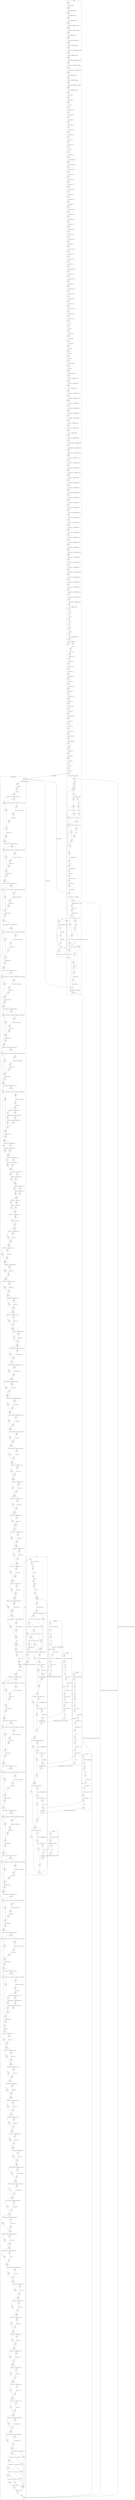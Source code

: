 digraph CFA {
552 [shape="circle" label="N552\n200"]
680 [shape="circle" label="N680\n199"]
681 [shape="circle" label="N681\n198"]
682 [shape="circle" label="N682\n197"]
683 [shape="circle" label="N683\n196"]
684 [shape="circle" label="N684\n195"]
685 [shape="circle" label="N685\n194"]
686 [shape="circle" label="N686\n193"]
687 [shape="circle" label="N687\n192"]
688 [shape="circle" label="N688\n191"]
689 [shape="circle" label="N689\n190"]
690 [shape="circle" label="N690\n189"]
691 [shape="circle" label="N691\n188"]
692 [shape="circle" label="N692\n187"]
693 [shape="circle" label="N693\n186"]
694 [shape="circle" label="N694\n185"]
695 [shape="circle" label="N695\n184"]
696 [shape="circle" label="N696\n183"]
697 [shape="circle" label="N697\n182"]
698 [shape="circle" label="N698\n181"]
699 [shape="circle" label="N699\n180"]
700 [shape="circle" label="N700\n179"]
701 [shape="circle" label="N701\n178"]
702 [shape="circle" label="N702\n177"]
703 [shape="circle" label="N703\n176"]
704 [shape="circle" label="N704\n175"]
705 [shape="circle" label="N705\n174"]
706 [shape="circle" label="N706\n173"]
707 [shape="circle" label="N707\n172"]
708 [shape="circle" label="N708\n171"]
709 [shape="circle" label="N709\n170"]
710 [shape="circle" label="N710\n169"]
711 [shape="circle" label="N711\n168"]
712 [shape="circle" label="N712\n167"]
713 [shape="circle" label="N713\n166"]
714 [shape="circle" label="N714\n165"]
715 [shape="circle" label="N715\n164"]
716 [shape="circle" label="N716\n163"]
717 [shape="circle" label="N717\n162"]
718 [shape="circle" label="N718\n161"]
719 [shape="circle" label="N719\n160"]
720 [shape="circle" label="N720\n159"]
721 [shape="circle" label="N721\n158"]
722 [shape="circle" label="N722\n157"]
723 [shape="circle" label="N723\n156"]
724 [shape="circle" label="N724\n155"]
725 [shape="circle" label="N725\n154"]
726 [shape="circle" label="N726\n153"]
727 [shape="circle" label="N727\n152"]
728 [shape="circle" label="N728\n151"]
729 [shape="circle" label="N729\n150"]
730 [shape="circle" label="N730\n149"]
731 [shape="circle" label="N731\n148"]
732 [shape="circle" label="N732\n147"]
733 [shape="circle" label="N733\n146"]
734 [shape="circle" label="N734\n145"]
735 [shape="circle" label="N735\n144"]
736 [shape="circle" label="N736\n143"]
737 [shape="circle" label="N737\n142"]
738 [shape="circle" label="N738\n141"]
739 [shape="circle" label="N739\n140"]
740 [shape="circle" label="N740\n139"]
741 [shape="circle" label="N741\n138"]
742 [shape="circle" label="N742\n137"]
743 [shape="circle" label="N743\n136"]
744 [shape="circle" label="N744\n135"]
745 [shape="circle" label="N745\n134"]
746 [shape="circle" label="N746\n133"]
747 [shape="circle" label="N747\n132"]
748 [shape="circle" label="N748\n131"]
749 [shape="circle" label="N749\n130"]
750 [shape="circle" label="N750\n129"]
751 [shape="circle" label="N751\n128"]
752 [shape="circle" label="N752\n127"]
753 [shape="circle" label="N753\n126"]
553 [shape="circle" label="N553\n125"]
554 [shape="circle" label="N554\n124"]
555 [shape="circle" label="N555\n123"]
556 [shape="circle" label="N556\n122"]
557 [shape="circle" label="N557\n121"]
558 [shape="circle" label="N558\n120"]
559 [shape="circle" label="N559\n119"]
560 [shape="circle" label="N560\n118"]
561 [shape="circle" label="N561\n117"]
562 [shape="circle" label="N562\n116"]
563 [shape="circle" label="N563\n115"]
564 [shape="circle" label="N564\n114"]
565 [shape="circle" label="N565\n113"]
566 [shape="circle" label="N566\n112"]
567 [shape="circle" label="N567\n111"]
568 [shape="circle" label="N568\n110"]
569 [shape="circle" label="N569\n109"]
570 [shape="circle" label="N570\n108"]
571 [shape="circle" label="N571\n107"]
572 [shape="circle" label="N572\n106"]
573 [shape="circle" label="N573\n105"]
574 [shape="circle" label="N574\n104"]
575 [shape="circle" label="N575\n103"]
576 [shape="circle" label="N576\n102"]
577 [shape="circle" label="N577\n101"]
578 [shape="circle" label="N578\n100"]
579 [shape="circle" label="N579\n99"]
580 [shape="circle" label="N580\n98"]
581 [shape="circle" label="N581\n97"]
582 [shape="circle" label="N582\n96"]
583 [shape="circle" label="N583\n95"]
584 [shape="circle" label="N584\n94"]
585 [shape="circle" label="N585\n93"]
586 [shape="circle" label="N586\n92"]
587 [shape="circle" label="N587\n91"]
588 [shape="circle" label="N588\n90"]
589 [shape="circle" label="N589\n89"]
590 [shape="circle" label="N590\n88"]
591 [shape="circle" label="N591\n87"]
592 [shape="circle" label="N592\n86"]
593 [shape="circle" label="N593\n85"]
594 [shape="circle" label="N594\n84"]
595 [shape="circle" label="N595\n83"]
596 [shape="circle" label="N596\n82"]
597 [shape="circle" label="N597\n81"]
598 [shape="circle" label="N598\n80"]
599 [shape="circle" label="N599\n79"]
600 [shape="circle" label="N600\n78"]
601 [shape="circle" label="N601\n77"]
602 [shape="circle" label="N602\n76"]
603 [shape="circle" label="N603\n75"]
604 [shape="circle" label="N604\n74"]
605 [shape="circle" label="N605\n73"]
606 [shape="diamond" label="N606\n72"]
754 [shape="circle" label="N754\n0"]
607 [shape="circle" label="N607\n71"]
608 [shape="circle" label="N608\n70"]
609 [shape="circle" label="N609\n69"]
610 [shape="circle" label="N610\n68"]
611 [shape="circle" label="N611\n67"]
612 [shape="circle" label="N612\n66"]
613 [shape="circle" label="N613\n65"]
614 [shape="circle" label="N614\n64"]
615 [shape="circle" label="N615\n63"]
616 [shape="circle" label="N616\n62"]
617 [shape="circle" label="N617\n61"]
618 [shape="circle" label="N618\n60"]
619 [shape="circle" label="N619\n59"]
620 [shape="circle" label="N620\n58"]
621 [shape="circle" label="N621\n57"]
622 [shape="circle" label="N622\n56"]
623 [shape="circle" label="N623\n55"]
624 [shape="circle" label="N624\n54"]
625 [shape="circle" label="N625\n53"]
626 [shape="circle" label="N626\n52"]
627 [shape="circle" label="N627\n51"]
628 [shape="circle" label="N628\n50"]
629 [shape="circle" label="N629\n49"]
630 [shape="circle" label="N630\n48"]
631 [shape="circle" label="N631\n47"]
632 [shape="circle" label="N632\n46"]
633 [shape="circle" label="N633\n45"]
137 [shape="circle" label="N137\n407"]
138 [shape="circle" label="N138\n406"]
139 [shape="circle" label="N139\n405"]
140 [shape="diamond" label="N140\n404"]
143 [shape="circle" label="N143\n403"]
141 [shape="diamond" label="N141\n395"]
152 [shape="circle" label="N152\n394"]
150 [shape="diamond" label="N150\n386"]
161 [shape="circle" label="N161\n385"]
159 [shape="diamond" label="N159\n377"]
170 [shape="circle" label="N170\n376"]
168 [shape="diamond" label="N168\n368"]
179 [shape="circle" label="N179\n367"]
177 [shape="diamond" label="N177\n359"]
188 [shape="circle" label="N188\n358"]
186 [shape="diamond" label="N186\n350"]
197 [shape="circle" label="N197\n349"]
195 [shape="diamond" label="N195\n341"]
206 [shape="circle" label="N206\n340"]
204 [shape="diamond" label="N204\n325"]
222 [shape="circle" label="N222\n324"]
224 [shape="circle" label="N224\n323"]
220 [shape="diamond" label="N220\n320"]
227 [shape="circle" label="N227\n319"]
229 [shape="circle" label="N229\n318"]
225 [shape="diamond" label="N225\n315"]
232 [shape="circle" label="N232\n314"]
234 [shape="circle" label="N234\n313"]
230 [shape="diamond" label="N230\n310"]
237 [shape="circle" label="N237\n309"]
239 [shape="circle" label="N239\n308"]
235 [shape="diamond" label="N235\n305"]
242 [shape="circle" label="N242\n304"]
244 [shape="circle" label="N244\n303"]
240 [shape="diamond" label="N240\n300"]
247 [shape="circle" label="N247\n299"]
245 [shape="diamond" label="N245\n296"]
251 [shape="circle" label="N251\n295"]
249 [shape="diamond" label="N249\n292"]
255 [shape="circle" label="N255\n291"]
253 [shape="diamond" label="N253\n288"]
259 [shape="circle" label="N259\n287"]
257 [shape="diamond" label="N257\n284"]
263 [shape="circle" label="N263\n283"]
261 [shape="diamond" label="N261\n280"]
267 [shape="circle" label="N267\n279"]
265 [shape="diamond" label="N265\n276"]
271 [shape="circle" label="N271\n275"]
269 [shape="diamond" label="N269\n272"]
275 [shape="circle" label="N275\n271"]
273 [shape="diamond" label="N273\n268"]
279 [shape="circle" label="N279\n267"]
277 [shape="diamond" label="N277\n264"]
283 [shape="circle" label="N283\n263"]
281 [shape="diamond" label="N281\n260"]
287 [shape="circle" label="N287\n259"]
285 [shape="diamond" label="N285\n256"]
291 [shape="circle" label="N291\n255"]
289 [shape="diamond" label="N289\n252"]
295 [shape="circle" label="N295\n251"]
293 [shape="diamond" label="N293\n248"]
299 [shape="circle" label="N299\n247"]
297 [shape="diamond" label="N297\n244"]
303 [shape="circle" label="N303\n243"]
301 [shape="diamond" label="N301\n240"]
307 [shape="circle" label="N307\n239"]
305 [shape="diamond" label="N305\n236"]
311 [shape="circle" label="N311\n235"]
309 [shape="diamond" label="N309\n232"]
315 [shape="circle" label="N315\n231"]
313 [shape="diamond" label="N313\n228"]
319 [shape="circle" label="N319\n227"]
317 [shape="diamond" label="N317\n224"]
323 [shape="circle" label="N323\n223"]
321 [shape="diamond" label="N321\n220"]
327 [shape="circle" label="N327\n219"]
325 [shape="diamond" label="N325\n216"]
331 [shape="circle" label="N331\n215"]
329 [shape="diamond" label="N329\n212"]
335 [shape="circle" label="N335\n211"]
333 [shape="diamond" label="N333\n208"]
339 [shape="circle" label="N339\n207"]
337 [shape="diamond" label="N337\n204"]
343 [shape="circle" label="N343\n203"]
341 [shape="circle" label="N341\n200"]
345 [shape="doublecircle" label="N345\n199"]
346 [shape="circle" label="N346\n198"]
348 [shape="circle" label="N348\n197"]
349 [shape="circle" label="N349\n196"]
61 [shape="circle" label="N61\n68"]
62 [shape="circle" label="N62\n67"]
63 [shape="circle" label="N63\n66"]
64 [shape="circle" label="N64\n65"]
65 [shape="circle" label="N65\n64"]
66 [shape="circle" label="N66\n63"]
67 [shape="circle" label="N67\n62"]
68 [shape="doublecircle" label="N68\n61"]
69 [shape="circle" label="N69\n60"]
71 [shape="diamond" label="N71\n59"]
74 [shape="diamond" label="N74\n58"]
77 [shape="diamond" label="N77\n57"]
80 [shape="diamond" label="N80\n56"]
83 [shape="diamond" label="N83\n55"]
86 [shape="circle" label="N86\n54"]
133 [shape="circle" label="N133\n53"]
134 [shape="circle" label="N134\n52"]
60 [shape="circle" label="N60\n51"]
350 [shape="circle" label="N350\n195"]
351 [shape="diamond" label="N351\n194"]
354 [shape="circle" label="N354\n193"]
352 [shape="diamond" label="N352\n185"]
363 [shape="circle" label="N363\n184"]
361 [shape="diamond" label="N361\n176"]
372 [shape="circle" label="N372\n175"]
370 [shape="diamond" label="N370\n167"]
381 [shape="circle" label="N381\n166"]
379 [shape="diamond" label="N379\n158"]
390 [shape="circle" label="N390\n157"]
388 [shape="diamond" label="N388\n149"]
399 [shape="circle" label="N399\n148"]
397 [shape="diamond" label="N397\n140"]
408 [shape="circle" label="N408\n139"]
406 [shape="diamond" label="N406\n131"]
417 [shape="circle" label="N417\n130"]
415 [shape="circle" label="N415\n115"]
431 [shape="diamond" label="N431\n114"]
434 [shape="circle" label="N434\n113"]
432 [shape="diamond" label="N432\n110"]
438 [shape="circle" label="N438\n109"]
436 [shape="diamond" label="N436\n106"]
442 [shape="circle" label="N442\n105"]
440 [shape="diamond" label="N440\n102"]
446 [shape="circle" label="N446\n101"]
444 [shape="diamond" label="N444\n98"]
450 [shape="circle" label="N450\n97"]
448 [shape="diamond" label="N448\n94"]
454 [shape="circle" label="N454\n93"]
452 [shape="diamond" label="N452\n90"]
458 [shape="circle" label="N458\n89"]
456 [shape="diamond" label="N456\n86"]
462 [shape="circle" label="N462\n85"]
460 [shape="diamond" label="N460\n82"]
466 [shape="circle" label="N466\n81"]
464 [shape="diamond" label="N464\n78"]
470 [shape="circle" label="N470\n77"]
468 [shape="diamond" label="N468\n74"]
474 [shape="circle" label="N474\n73"]
472 [shape="diamond" label="N472\n70"]
478 [shape="circle" label="N478\n69"]
476 [shape="diamond" label="N476\n66"]
482 [shape="circle" label="N482\n65"]
480 [shape="diamond" label="N480\n62"]
486 [shape="circle" label="N486\n61"]
484 [shape="diamond" label="N484\n58"]
490 [shape="circle" label="N490\n57"]
488 [shape="diamond" label="N488\n54"]
494 [shape="circle" label="N494\n53"]
492 [shape="diamond" label="N492\n50"]
498 [shape="circle" label="N498\n49"]
496 [shape="diamond" label="N496\n46"]
502 [shape="circle" label="N502\n45"]
500 [shape="diamond" label="N500\n42"]
506 [shape="circle" label="N506\n41"]
504 [shape="diamond" label="N504\n38"]
510 [shape="circle" label="N510\n37"]
508 [shape="diamond" label="N508\n34"]
514 [shape="circle" label="N514\n33"]
512 [shape="diamond" label="N512\n30"]
518 [shape="circle" label="N518\n29"]
516 [shape="diamond" label="N516\n26"]
522 [shape="circle" label="N522\n25"]
520 [shape="diamond" label="N520\n22"]
526 [shape="circle" label="N526\n21"]
524 [shape="diamond" label="N524\n18"]
530 [shape="circle" label="N530\n17"]
528 [shape="diamond" label="N528\n14"]
534 [shape="diamond" label="N534\n13"]
537 [shape="diamond" label="N537\n12"]
540 [shape="diamond" label="N540\n11"]
543 [shape="diamond" label="N543\n10"]
546 [shape="circle" label="N546\n9"]
548 [shape="circle" label="N548\n8"]
549 [shape="circle" label="N549\n7"]
136 [shape="circle" label="N136\n6"]
678 [shape="circle" label="N678\n0"]
636 [shape="doublecircle" label="N636\n42"]
637 [shape="diamond" label="N637\n41"]
641 [shape="circle" label="N641\n40"]
638 [shape="circle" label="N638\n39"]
551 [shape="circle" label="N551\n38"]
640 [shape="circle" label="N640\n37"]
639 [shape="diamond" label="N639\n36"]
645 [shape="circle" label="N645\n35"]
643 [shape="circle" label="N643\n26"]
653 [shape="circle" label="N653\n25"]
654 [shape="circle" label="N654\n24"]
655 [shape="circle" label="N655\n23"]
656 [shape="circle" label="N656\n22"]
657 [shape="circle" label="N657\n21"]
658 [shape="circle" label="N658\n20"]
659 [shape="circle" label="N659\n19"]
660 [shape="circle" label="N660\n18"]
661 [shape="circle" label="N661\n17"]
662 [shape="circle" label="N662\n16"]
663 [shape="diamond" label="N663\n15"]
666 [shape="circle" label="N666\n14"]
1 [shape="circle" label="N1\n4"]
2 [shape="circle" label="N2\n3"]
4 [shape="circle" label="N4\n2"]
5 [shape="circle" label="N5\n1"]
0 [shape="circle" label="N0\n0"]
674 [shape="circle" label="N674\n7"]
671 [shape="circle" label="N671\n5"]
675 [shape="circle" label="N675\n4"]
668 [shape="circle" label="N668\n3"]
676 [shape="circle" label="N676\n2"]
677 [shape="circle" label="N677\n1"]
667 [shape="circle" label="N667\n13"]
664 [shape="diamond" label="N664\n11"]
670 [shape="circle" label="N670\n10"]
669 [shape="diamond" label="N669\n9"]
672 [shape="circle" label="N672\n8"]
673 [shape="circle" label="N673\n6"]
665 [shape="circle" label="N665\n12"]
644 [shape="diamond" label="N644\n34"]
648 [shape="circle" label="N648\n33"]
646 [shape="circle" label="N646\n27"]
647 [shape="diamond" label="N647\n32"]
651 [shape="circle" label="N651\n31"]
649 [shape="circle" label="N649\n28"]
650 [shape="circle" label="N650\n30"]
652 [shape="circle" label="N652\n29"]
634 [shape="circle" label="N634\n44"]
635 [shape="circle" label="N635\n43"]
545 [shape="circle" label="N545\n5"]
532 [shape="circle" label="N532\n0"]
542 [shape="circle" label="N542\n4"]
539 [shape="circle" label="N539\n3"]
536 [shape="circle" label="N536\n2"]
533 [shape="circle" label="N533\n1"]
529 [shape="circle" label="N529\n16"]
531 [shape="circle" label="N531\n15"]
525 [shape="circle" label="N525\n20"]
527 [shape="circle" label="N527\n19"]
521 [shape="circle" label="N521\n24"]
523 [shape="circle" label="N523\n23"]
517 [shape="circle" label="N517\n28"]
519 [shape="circle" label="N519\n27"]
513 [shape="circle" label="N513\n32"]
515 [shape="circle" label="N515\n31"]
509 [shape="circle" label="N509\n36"]
511 [shape="circle" label="N511\n35"]
505 [shape="circle" label="N505\n40"]
507 [shape="circle" label="N507\n39"]
501 [shape="circle" label="N501\n44"]
503 [shape="circle" label="N503\n43"]
497 [shape="circle" label="N497\n48"]
499 [shape="circle" label="N499\n47"]
493 [shape="circle" label="N493\n52"]
495 [shape="circle" label="N495\n51"]
489 [shape="circle" label="N489\n56"]
491 [shape="circle" label="N491\n55"]
485 [shape="circle" label="N485\n60"]
487 [shape="circle" label="N487\n59"]
481 [shape="circle" label="N481\n64"]
483 [shape="circle" label="N483\n63"]
477 [shape="circle" label="N477\n68"]
479 [shape="circle" label="N479\n67"]
473 [shape="circle" label="N473\n72"]
475 [shape="circle" label="N475\n71"]
469 [shape="circle" label="N469\n76"]
471 [shape="circle" label="N471\n75"]
465 [shape="circle" label="N465\n80"]
467 [shape="circle" label="N467\n79"]
461 [shape="circle" label="N461\n84"]
463 [shape="circle" label="N463\n83"]
457 [shape="circle" label="N457\n88"]
459 [shape="circle" label="N459\n87"]
453 [shape="circle" label="N453\n92"]
455 [shape="circle" label="N455\n91"]
449 [shape="circle" label="N449\n96"]
451 [shape="circle" label="N451\n95"]
445 [shape="circle" label="N445\n100"]
447 [shape="circle" label="N447\n99"]
441 [shape="circle" label="N441\n104"]
443 [shape="circle" label="N443\n103"]
437 [shape="circle" label="N437\n108"]
439 [shape="circle" label="N439\n107"]
433 [shape="circle" label="N433\n112"]
435 [shape="circle" label="N435\n111"]
416 [shape="diamond" label="N416\n129"]
420 [shape="circle" label="N420\n128"]
418 [shape="circle" label="N418\n117"]
430 [shape="circle" label="N430\n116"]
419 [shape="circle" label="N419\n127"]
421 [shape="circle" label="N421\n126"]
422 [shape="diamond" label="N422\n125"]
425 [shape="circle" label="N425\n124"]
428 [shape="circle" label="N428\n123"]
429 [shape="circle" label="N429\n122"]
423 [shape="circle" label="N423\n118"]
424 [shape="circle" label="N424\n121"]
426 [shape="circle" label="N426\n120"]
427 [shape="circle" label="N427\n119"]
407 [shape="diamond" label="N407\n138"]
411 [shape="circle" label="N411\n137"]
409 [shape="circle" label="N409\n133"]
414 [shape="circle" label="N414\n132"]
410 [shape="circle" label="N410\n136"]
412 [shape="circle" label="N412\n135"]
413 [shape="circle" label="N413\n134"]
398 [shape="diamond" label="N398\n147"]
402 [shape="circle" label="N402\n146"]
400 [shape="circle" label="N400\n142"]
405 [shape="circle" label="N405\n141"]
401 [shape="circle" label="N401\n145"]
403 [shape="circle" label="N403\n144"]
404 [shape="circle" label="N404\n143"]
389 [shape="diamond" label="N389\n156"]
393 [shape="circle" label="N393\n155"]
391 [shape="circle" label="N391\n151"]
396 [shape="circle" label="N396\n150"]
392 [shape="circle" label="N392\n154"]
394 [shape="circle" label="N394\n153"]
395 [shape="circle" label="N395\n152"]
380 [shape="diamond" label="N380\n165"]
384 [shape="circle" label="N384\n164"]
382 [shape="circle" label="N382\n160"]
387 [shape="circle" label="N387\n159"]
383 [shape="circle" label="N383\n163"]
385 [shape="circle" label="N385\n162"]
386 [shape="circle" label="N386\n161"]
371 [shape="diamond" label="N371\n174"]
375 [shape="circle" label="N375\n173"]
373 [shape="circle" label="N373\n169"]
378 [shape="circle" label="N378\n168"]
374 [shape="circle" label="N374\n172"]
376 [shape="circle" label="N376\n171"]
377 [shape="circle" label="N377\n170"]
362 [shape="diamond" label="N362\n183"]
366 [shape="circle" label="N366\n182"]
364 [shape="circle" label="N364\n178"]
369 [shape="circle" label="N369\n177"]
365 [shape="circle" label="N365\n181"]
367 [shape="circle" label="N367\n180"]
368 [shape="circle" label="N368\n179"]
353 [shape="diamond" label="N353\n192"]
357 [shape="circle" label="N357\n191"]
355 [shape="circle" label="N355\n187"]
360 [shape="circle" label="N360\n186"]
356 [shape="circle" label="N356\n190"]
358 [shape="circle" label="N358\n189"]
359 [shape="circle" label="N359\n188"]
85 [shape="circle" label="N85\n50"]
72 [shape="diamond" label="N72\n45"]
90 [shape="circle" label="N90\n44"]
88 [shape="diamond" label="N88\n36"]
99 [shape="circle" label="N99\n35"]
97 [shape="diamond" label="N97\n27"]
108 [shape="circle" label="N108\n26"]
106 [shape="diamond" label="N106\n18"]
117 [shape="circle" label="N117\n17"]
115 [shape="diamond" label="N115\n9"]
126 [shape="circle" label="N126\n8"]
124 [shape="circle" label="N124\n0"]
125 [shape="circle" label="N125\n7"]
127 [shape="diamond" label="N127\n6"]
129 [shape="circle" label="N129\n5"]
131 [shape="circle" label="N131\n4"]
56 [shape="circle" label="N56\n3"]
57 [shape="circle" label="N57\n2"]
58 [shape="circle" label="N58\n1"]
55 [shape="circle" label="N55\n0"]
132 [shape="circle" label="N132\n3"]
128 [shape="circle" label="N128\n1"]
130 [shape="circle" label="N130\n2"]
116 [shape="circle" label="N116\n16"]
118 [shape="diamond" label="N118\n15"]
120 [shape="circle" label="N120\n14"]
122 [shape="circle" label="N122\n13"]
46 [shape="circle" label="N46\n8"]
47 [shape="circle" label="N47\n7"]
48 [shape="circle" label="N48\n6"]
49 [shape="circle" label="N49\n5"]
50 [shape="circle" label="N50\n4"]
51 [shape="circle" label="N51\n3"]
52 [shape="circle" label="N52\n2"]
53 [shape="circle" label="N53\n1"]
45 [shape="circle" label="N45\n0"]
123 [shape="circle" label="N123\n12"]
119 [shape="circle" label="N119\n10"]
121 [shape="circle" label="N121\n11"]
107 [shape="circle" label="N107\n25"]
109 [shape="diamond" label="N109\n24"]
111 [shape="circle" label="N111\n23"]
113 [shape="circle" label="N113\n22"]
30 [shape="circle" label="N30\n14"]
31 [shape="circle" label="N31\n13"]
32 [shape="circle" label="N32\n12"]
33 [shape="circle" label="N33\n11"]
34 [shape="circle" label="N34\n10"]
35 [shape="circle" label="N35\n9"]
36 [shape="circle" label="N36\n8"]
37 [shape="circle" label="N37\n7"]
38 [shape="circle" label="N38\n6"]
39 [shape="circle" label="N39\n5"]
40 [shape="circle" label="N40\n4"]
41 [shape="circle" label="N41\n3"]
42 [shape="circle" label="N42\n2"]
43 [shape="circle" label="N43\n1"]
29 [shape="circle" label="N29\n0"]
114 [shape="circle" label="N114\n21"]
110 [shape="circle" label="N110\n19"]
112 [shape="circle" label="N112\n20"]
98 [shape="circle" label="N98\n34"]
100 [shape="diamond" label="N100\n33"]
102 [shape="circle" label="N102\n32"]
104 [shape="circle" label="N104\n31"]
18 [shape="circle" label="N18\n10"]
19 [shape="circle" label="N19\n9"]
20 [shape="circle" label="N20\n8"]
21 [shape="circle" label="N21\n7"]
22 [shape="circle" label="N22\n6"]
23 [shape="circle" label="N23\n5"]
24 [shape="circle" label="N24\n4"]
25 [shape="circle" label="N25\n3"]
26 [shape="circle" label="N26\n2"]
27 [shape="circle" label="N27\n1"]
17 [shape="circle" label="N17\n0"]
105 [shape="circle" label="N105\n30"]
101 [shape="circle" label="N101\n28"]
103 [shape="circle" label="N103\n29"]
89 [shape="circle" label="N89\n43"]
91 [shape="diamond" label="N91\n42"]
93 [shape="circle" label="N93\n41"]
95 [shape="circle" label="N95\n40"]
8 [shape="circle" label="N8\n8"]
9 [shape="circle" label="N9\n7"]
10 [shape="circle" label="N10\n6"]
11 [shape="circle" label="N11\n5"]
12 [shape="circle" label="N12\n4"]
13 [shape="circle" label="N13\n3"]
14 [shape="circle" label="N14\n2"]
15 [shape="circle" label="N15\n1"]
7 [shape="circle" label="N7\n0"]
96 [shape="circle" label="N96\n39"]
92 [shape="circle" label="N92\n37"]
94 [shape="circle" label="N94\n38"]
82 [shape="circle" label="N82\n49"]
79 [shape="circle" label="N79\n48"]
76 [shape="circle" label="N76\n47"]
73 [shape="circle" label="N73\n46"]
342 [shape="circle" label="N342\n202"]
344 [shape="circle" label="N344\n201"]
338 [shape="circle" label="N338\n206"]
340 [shape="circle" label="N340\n205"]
334 [shape="circle" label="N334\n210"]
336 [shape="circle" label="N336\n209"]
330 [shape="circle" label="N330\n214"]
332 [shape="circle" label="N332\n213"]
326 [shape="circle" label="N326\n218"]
328 [shape="circle" label="N328\n217"]
322 [shape="circle" label="N322\n222"]
324 [shape="circle" label="N324\n221"]
318 [shape="circle" label="N318\n226"]
320 [shape="circle" label="N320\n225"]
314 [shape="circle" label="N314\n230"]
316 [shape="circle" label="N316\n229"]
310 [shape="circle" label="N310\n234"]
312 [shape="circle" label="N312\n233"]
306 [shape="circle" label="N306\n238"]
308 [shape="circle" label="N308\n237"]
302 [shape="circle" label="N302\n242"]
304 [shape="circle" label="N304\n241"]
298 [shape="circle" label="N298\n246"]
300 [shape="circle" label="N300\n245"]
294 [shape="circle" label="N294\n250"]
296 [shape="circle" label="N296\n249"]
290 [shape="circle" label="N290\n254"]
292 [shape="circle" label="N292\n253"]
286 [shape="circle" label="N286\n258"]
288 [shape="circle" label="N288\n257"]
282 [shape="circle" label="N282\n262"]
284 [shape="circle" label="N284\n261"]
278 [shape="circle" label="N278\n266"]
280 [shape="circle" label="N280\n265"]
274 [shape="circle" label="N274\n270"]
276 [shape="circle" label="N276\n269"]
270 [shape="circle" label="N270\n274"]
272 [shape="circle" label="N272\n273"]
266 [shape="circle" label="N266\n278"]
268 [shape="circle" label="N268\n277"]
262 [shape="circle" label="N262\n282"]
264 [shape="circle" label="N264\n281"]
258 [shape="circle" label="N258\n286"]
260 [shape="circle" label="N260\n285"]
254 [shape="circle" label="N254\n290"]
256 [shape="circle" label="N256\n289"]
250 [shape="circle" label="N250\n294"]
252 [shape="circle" label="N252\n293"]
246 [shape="circle" label="N246\n298"]
248 [shape="circle" label="N248\n297"]
241 [shape="circle" label="N241\n302"]
243 [shape="circle" label="N243\n301"]
236 [shape="circle" label="N236\n307"]
238 [shape="circle" label="N238\n306"]
231 [shape="circle" label="N231\n312"]
233 [shape="circle" label="N233\n311"]
226 [shape="circle" label="N226\n317"]
228 [shape="circle" label="N228\n316"]
221 [shape="circle" label="N221\n322"]
223 [shape="circle" label="N223\n321"]
205 [shape="diamond" label="N205\n339"]
209 [shape="circle" label="N209\n338"]
207 [shape="circle" label="N207\n327"]
219 [shape="circle" label="N219\n326"]
208 [shape="circle" label="N208\n337"]
210 [shape="circle" label="N210\n336"]
211 [shape="diamond" label="N211\n335"]
214 [shape="circle" label="N214\n334"]
217 [shape="circle" label="N217\n333"]
218 [shape="circle" label="N218\n332"]
212 [shape="circle" label="N212\n328"]
213 [shape="circle" label="N213\n331"]
215 [shape="circle" label="N215\n330"]
216 [shape="circle" label="N216\n329"]
196 [shape="diamond" label="N196\n348"]
200 [shape="circle" label="N200\n347"]
198 [shape="circle" label="N198\n343"]
203 [shape="circle" label="N203\n342"]
199 [shape="circle" label="N199\n346"]
201 [shape="circle" label="N201\n345"]
202 [shape="circle" label="N202\n344"]
187 [shape="diamond" label="N187\n357"]
191 [shape="circle" label="N191\n356"]
189 [shape="circle" label="N189\n352"]
194 [shape="circle" label="N194\n351"]
190 [shape="circle" label="N190\n355"]
192 [shape="circle" label="N192\n354"]
193 [shape="circle" label="N193\n353"]
178 [shape="diamond" label="N178\n366"]
182 [shape="circle" label="N182\n365"]
180 [shape="circle" label="N180\n361"]
185 [shape="circle" label="N185\n360"]
181 [shape="circle" label="N181\n364"]
183 [shape="circle" label="N183\n363"]
184 [shape="circle" label="N184\n362"]
169 [shape="diamond" label="N169\n375"]
173 [shape="circle" label="N173\n374"]
171 [shape="circle" label="N171\n370"]
176 [shape="circle" label="N176\n369"]
172 [shape="circle" label="N172\n373"]
174 [shape="circle" label="N174\n372"]
175 [shape="circle" label="N175\n371"]
160 [shape="diamond" label="N160\n384"]
164 [shape="circle" label="N164\n383"]
162 [shape="circle" label="N162\n379"]
167 [shape="circle" label="N167\n378"]
163 [shape="circle" label="N163\n382"]
165 [shape="circle" label="N165\n381"]
166 [shape="circle" label="N166\n380"]
151 [shape="diamond" label="N151\n393"]
155 [shape="circle" label="N155\n392"]
153 [shape="circle" label="N153\n388"]
158 [shape="circle" label="N158\n387"]
154 [shape="circle" label="N154\n391"]
156 [shape="circle" label="N156\n390"]
157 [shape="circle" label="N157\n389"]
142 [shape="diamond" label="N142\n402"]
146 [shape="circle" label="N146\n401"]
144 [shape="circle" label="N144\n397"]
149 [shape="circle" label="N149\n396"]
145 [shape="circle" label="N145\n400"]
147 [shape="circle" label="N147\n399"]
148 [shape="circle" label="N148\n398"]
node [shape="circle"]
subgraph cluster_D_print {
label="D_print()"
56 -> 57 [label="Function start dummy edge"]
57 -> 58 [label="D_z = main_zero_val;"]
58 -> 55 [label="return;"]}
subgraph cluster_N_generate {
label="N_generate()"
8 -> 9 [label="Function start dummy edge"]
9 -> 10 [label="int a;"]
10 -> 11 [label="int b;"]
11 -> 12 [label="main_in1_val_t = __VERIFIER_nondet_int();"]
12 -> 13 [label="main_in1_req_up = 1;"]
13 -> 14 [label="main_in2_val_t = __VERIFIER_nondet_int();"]
14 -> 15 [label="main_in2_req_up = 1;"]
15 -> 7 [label="return;"]}
subgraph cluster_S1_addsub {
label="S1_addsub()"
18 -> 19 [label="Function start dummy edge"]
19 -> 20 [label="int a;"]
20 -> 21 [label="int b;"]
21 -> 22 [label="a = main_in1_val;"]
22 -> 23 [label="b = main_in2_val;"]
23 -> 24 [label="main_sum_val_t = a + b;"]
24 -> 25 [label="main_sum_req_up = 1;"]
25 -> 26 [label="main_diff_val_t = a - b;"]
26 -> 27 [label="main_diff_req_up = 1;"]
27 -> 17 [label="return;"]}
subgraph cluster_S2_presdbl {
label="S2_presdbl()"
30 -> 31 [label="Function start dummy edge"]
31 -> 32 [label="int a;"]
32 -> 33 [label="int b;"]
33 -> 34 [label="int c;"]
34 -> 35 [label="int d;"]
35 -> 36 [label="a = main_sum_val;"]
36 -> 37 [label="b = main_diff_val;"]
37 -> 38 [label="main_pres_val_t = a;"]
38 -> 39 [label="main_pres_req_up = 1;"]
39 -> 40 [label="c = a + b;"]
40 -> 41 [label="d = a - b;"]
41 -> 42 [label="main_dbl_val_t = c + d;"]
42 -> 43 [label="main_dbl_req_up = 1;"]
43 -> 29 [label="return;"]}
subgraph cluster_S3_zero {
label="S3_zero()"
46 -> 47 [label="Function start dummy edge"]
47 -> 48 [label="int a;"]
48 -> 49 [label="int b;"]
49 -> 50 [label="a = main_pres_val;"]
50 -> 51 [label="b = main_dbl_val;"]
51 -> 52 [label="main_zero_val_t = b - (a + a);"]
52 -> 53 [label="main_zero_req_up = 1;"]
53 -> 45 [label="return;"]}
subgraph cluster_error {
label="error()"
1 -> 2 [label="Function start dummy edge"]
2 -> 4 [label="Goto: ERROR"]
4 -> 5 [label="Label: ERROR"]
5 -> 0 [label="return;"]}
subgraph cluster_eval {
label="eval()"
61 -> 62 [label="Function start dummy edge"]
62 -> 63 [label="int tmp;"]
63 -> 64 [label="int tmp___0;"]
64 -> 65 [label="int tmp___1;"]
65 -> 66 [label="int tmp___2;"]
66 -> 67 [label="int tmp___3;"]
67 -> 68 [label="while"]
68 -> 69 [label=""]
69 -> 71 [label="Label: while_0_continue"]
71 -> 73 [label="[N_generate_st == 0]"]
71 -> 74 [label="[!(N_generate_st == 0)]"]
74 -> 76 [label="[S1_addsub_st == 0]"]
74 -> 77 [label="[!(S1_addsub_st == 0)]"]
77 -> 79 [label="[S2_presdbl_st == 0]"]
77 -> 80 [label="[!(S2_presdbl_st == 0)]"]
80 -> 82 [label="[S3_zero_st == 0]"]
80 -> 83 [label="[!(S3_zero_st == 0)]"]
83 -> 85 [label="[D_print_st == 0]"]
83 -> 86 [label="[!(D_print_st == 0)]"]
86 -> 133 [label="Goto: while_0_break"]
133 -> 134 [label="Label: while_0_break"]
134 -> 60 [label="return;"]
85 -> 72 [label=""]
72 -> 89 [label="[N_generate_st == 0]"]
72 -> 90 [label="[!(N_generate_st == 0)]"]
90 -> 88 [label=""]
88 -> 98 [label="[S1_addsub_st == 0]"]
88 -> 99 [label="[!(S1_addsub_st == 0)]"]
99 -> 97 [label=""]
97 -> 107 [label="[S2_presdbl_st == 0]"]
97 -> 108 [label="[!(S2_presdbl_st == 0)]"]
108 -> 106 [label=""]
106 -> 116 [label="[S3_zero_st == 0]"]
106 -> 117 [label="[!(S3_zero_st == 0)]"]
117 -> 115 [label=""]
115 -> 125 [label="[D_print_st == 0]"]
115 -> 126 [label="[!(D_print_st == 0)]"]
126 -> 124 [label=""]
124 -> 68 [label=""]
125 -> 127 [label="tmp___3 = __VERIFIER_nondet_int();"]
127 -> 130 [label="[tmp___3 == 0]"]
127 -> 129 [label="[!(tmp___3 == 0)]"]
129 -> 131 [label="D_print_st = 1;"]
131 -> 132 [label="D_print();" style="dotted" arrowhead="empty"]
131 -> 132 [label="D_print();"]
132 -> 128 [label=""]
128 -> 124 [label=""]
130 -> 128 [label=""]
116 -> 118 [label="tmp___2 = __VERIFIER_nondet_int();"]
118 -> 121 [label="[tmp___2 == 0]"]
118 -> 120 [label="[!(tmp___2 == 0)]"]
120 -> 122 [label="S3_zero_st = 1;"]
122 -> 123 [label="S3_zero();" style="dotted" arrowhead="empty"]
122 -> 123 [label="S3_zero();"]
123 -> 119 [label=""]
119 -> 115 [label=""]
121 -> 119 [label=""]
107 -> 109 [label="tmp___1 = __VERIFIER_nondet_int();"]
109 -> 112 [label="[tmp___1 == 0]"]
109 -> 111 [label="[!(tmp___1 == 0)]"]
111 -> 113 [label="S2_presdbl_st = 1;"]
113 -> 114 [label="S2_presdbl();" style="dotted" arrowhead="empty"]
113 -> 114 [label="S2_presdbl();"]
114 -> 110 [label=""]
110 -> 106 [label=""]
112 -> 110 [label=""]
98 -> 100 [label="tmp___0 = __VERIFIER_nondet_int();"]
100 -> 103 [label="[tmp___0 == 0]"]
100 -> 102 [label="[!(tmp___0 == 0)]"]
102 -> 104 [label="S1_addsub_st = 1;"]
104 -> 105 [label="S1_addsub();" style="dotted" arrowhead="empty"]
104 -> 105 [label="S1_addsub();"]
105 -> 101 [label=""]
101 -> 97 [label=""]
103 -> 101 [label=""]
89 -> 91 [label="tmp = __VERIFIER_nondet_int();"]
91 -> 94 [label="[tmp == 0]"]
91 -> 93 [label="[!(tmp == 0)]"]
93 -> 95 [label="N_generate_st = 1;"]
95 -> 96 [label="N_generate();" style="dotted" arrowhead="empty"]
95 -> 96 [label="N_generate();"]
96 -> 92 [label=""]
92 -> 88 [label=""]
94 -> 92 [label=""]
82 -> 72 [label=""]
79 -> 72 [label=""]
76 -> 72 [label=""]
73 -> 72 [label=""]}
subgraph cluster_main {
label="main()"
552 -> 680 [label="INIT GLOBAL VARS"]
680 -> 681 [label="void __VERIFIER_assume(int);"]
681 -> 682 [label="int __VERIFIER_nondet_bool();"]
682 -> 683 [label="char __VERIFIER_nondet_char();"]
683 -> 684 [label="signed char __VERIFIER_nondet_schar();"]
684 -> 685 [label="unsigned char __VERIFIER_nondet_uchar();"]
685 -> 686 [label="int __VERIFIER_nondet_int();"]
686 -> 687 [label="unsigned int __VERIFIER_nondet_uint();"]
687 -> 688 [label="short int __VERIFIER_nondet_short();"]
688 -> 689 [label="unsigned short int __VERIFIER_nondet_ushort();"]
689 -> 690 [label="long int __VERIFIER_nondet_long();"]
690 -> 691 [label="unsigned long int __VERIFIER_nondet_ulong();"]
691 -> 692 [label="long long int __VERIFIER_nondet_longlong();"]
692 -> 693 [label="unsigned long long int __VERIFIER_nondet_ull();"]
693 -> 694 [label="float __VERIFIER_nondet_float();"]
694 -> 695 [label="double __VERIFIER_nondet_double();"]
695 -> 696 [label="long double __VERIFIER_nondet_longdouble();"]
696 -> 697 [label="void *__VERIFIER_nondet_pointer();"]
697 -> 698 [label="int D_print_i = 0;"]
698 -> 699 [label="int D_print_st = 0;"]
699 -> 700 [label="int D_z = 0;"]
700 -> 701 [label="int N_generate_i = 0;"]
701 -> 702 [label="int N_generate_st = 0;"]
702 -> 703 [label="int S1_addsub_i = 0;"]
703 -> 704 [label="int S1_addsub_st = 0;"]
704 -> 705 [label="int S2_presdbl_i = 0;"]
705 -> 706 [label="int S2_presdbl_st = 0;"]
706 -> 707 [label="int S3_zero_i = 0;"]
707 -> 708 [label="int S3_zero_st = 0;"]
708 -> 709 [label="int count = 0;"]
709 -> 710 [label="int main_clk_ev = 0;"]
710 -> 711 [label="int main_clk_neg_edge = 0;"]
711 -> 712 [label="int main_clk_pos_edge = 0;"]
712 -> 713 [label="int main_clk_req_up = 0;"]
713 -> 714 [label="int main_clk_val = 0;"]
714 -> 715 [label="int main_clk_val_t = 0;"]
715 -> 716 [label="int main_dbl_ev = 0;"]
716 -> 717 [label="int main_dbl_req_up = 0;"]
717 -> 718 [label="int main_dbl_val = 0;"]
718 -> 719 [label="int main_dbl_val_t = 0;"]
719 -> 720 [label="int main_diff_ev = 0;"]
720 -> 721 [label="int main_diff_req_up = 0;"]
721 -> 722 [label="int main_diff_val = 0;"]
722 -> 723 [label="int main_diff_val_t = 0;"]
723 -> 724 [label="int main_in1_ev = 0;"]
724 -> 725 [label="int main_in1_req_up = 0;"]
725 -> 726 [label="int main_in1_val = 0;"]
726 -> 727 [label="int main_in1_val_t = 0;"]
727 -> 728 [label="int main_in2_ev = 0;"]
728 -> 729 [label="int main_in2_req_up = 0;"]
729 -> 730 [label="int main_in2_val = 0;"]
730 -> 731 [label="int main_in2_val_t = 0;"]
731 -> 732 [label="int main_pres_ev = 0;"]
732 -> 733 [label="int main_pres_req_up = 0;"]
733 -> 734 [label="int main_pres_val = 0;"]
734 -> 735 [label="int main_pres_val_t = 0;"]
735 -> 736 [label="int main_sum_ev = 0;"]
736 -> 737 [label="int main_sum_req_up = 0;"]
737 -> 738 [label="int main_sum_val = 0;"]
738 -> 739 [label="int main_sum_val_t = 0;"]
739 -> 740 [label="int main_zero_ev = 0;"]
740 -> 741 [label="int main_zero_req_up = 0;"]
741 -> 742 [label="int main_zero_val = 0;"]
742 -> 743 [label="int main_zero_val_t = 0;"]
743 -> 744 [label="int res = 0;"]
744 -> 745 [label="void error();"]
745 -> 746 [label="void N_generate();"]
746 -> 747 [label="void S1_addsub();"]
747 -> 748 [label="void S2_presdbl();"]
748 -> 749 [label="void S3_zero();"]
749 -> 750 [label="void D_print();"]
750 -> 751 [label="void eval();"]
751 -> 752 [label="void start_simulation();"]
752 -> 753 [label="void main();"]
753 -> 553 [label="Function start dummy edge"]
553 -> 554 [label="D_print_i = __VERIFIER_nondet_int();"]
554 -> 555 [label="D_print_st = __VERIFIER_nondet_int();"]
555 -> 556 [label="D_z = __VERIFIER_nondet_int();"]
556 -> 557 [label="N_generate_i = __VERIFIER_nondet_int();"]
557 -> 558 [label="N_generate_st = __VERIFIER_nondet_int();"]
558 -> 559 [label="S1_addsub_i = __VERIFIER_nondet_int();"]
559 -> 560 [label="S1_addsub_st = __VERIFIER_nondet_int();"]
560 -> 561 [label="S2_presdbl_i = __VERIFIER_nondet_int();"]
561 -> 562 [label="S2_presdbl_st = __VERIFIER_nondet_int();"]
562 -> 563 [label="S3_zero_i = __VERIFIER_nondet_int();"]
563 -> 564 [label="S3_zero_st = __VERIFIER_nondet_int();"]
564 -> 565 [label="count = __VERIFIER_nondet_int();"]
565 -> 566 [label="main_clk_ev = __VERIFIER_nondet_int();"]
566 -> 567 [label="main_clk_neg_edge = __VERIFIER_nondet_int();"]
567 -> 568 [label="main_clk_pos_edge = __VERIFIER_nondet_int();"]
568 -> 569 [label="main_clk_req_up = __VERIFIER_nondet_int();"]
569 -> 570 [label="main_clk_val = __VERIFIER_nondet_int();"]
570 -> 571 [label="main_clk_val_t = __VERIFIER_nondet_int();"]
571 -> 572 [label="main_dbl_ev = __VERIFIER_nondet_int();"]
572 -> 573 [label="main_dbl_req_up = __VERIFIER_nondet_int();"]
573 -> 574 [label="main_dbl_val = __VERIFIER_nondet_int();"]
574 -> 575 [label="main_dbl_val_t = __VERIFIER_nondet_int();"]
575 -> 576 [label="main_diff_ev = __VERIFIER_nondet_int();"]
576 -> 577 [label="main_diff_req_up = __VERIFIER_nondet_int();"]
577 -> 578 [label="main_diff_val = __VERIFIER_nondet_int();"]
578 -> 579 [label="main_diff_val_t = __VERIFIER_nondet_int();"]
579 -> 580 [label="main_in1_ev = __VERIFIER_nondet_int();"]
580 -> 581 [label="main_in1_req_up = __VERIFIER_nondet_int();"]
581 -> 582 [label="main_in1_val = __VERIFIER_nondet_int();"]
582 -> 583 [label="main_in1_val_t = __VERIFIER_nondet_int();"]
583 -> 584 [label="main_in2_ev = __VERIFIER_nondet_int();"]
584 -> 585 [label="main_in2_req_up = __VERIFIER_nondet_int();"]
585 -> 586 [label="main_in2_val = __VERIFIER_nondet_int();"]
586 -> 587 [label="main_in2_val_t = __VERIFIER_nondet_int();"]
587 -> 588 [label="main_pres_ev = __VERIFIER_nondet_int();"]
588 -> 589 [label="main_pres_req_up = __VERIFIER_nondet_int();"]
589 -> 590 [label="main_pres_val = __VERIFIER_nondet_int();"]
590 -> 591 [label="main_pres_val_t = __VERIFIER_nondet_int();"]
591 -> 592 [label="main_sum_ev = __VERIFIER_nondet_int();"]
592 -> 593 [label="main_sum_req_up = __VERIFIER_nondet_int();"]
593 -> 594 [label="main_sum_val = __VERIFIER_nondet_int();"]
594 -> 595 [label="main_sum_val_t = __VERIFIER_nondet_int();"]
595 -> 596 [label="main_zero_ev = __VERIFIER_nondet_int();"]
596 -> 597 [label="main_zero_req_up = __VERIFIER_nondet_int();"]
597 -> 598 [label="main_zero_val = __VERIFIER_nondet_int();"]
598 -> 599 [label="main_zero_val_t = __VERIFIER_nondet_int();"]
599 -> 600 [label="res = __VERIFIER_nondet_int();"]
600 -> 601 [label="int n1 = 3;"]
601 -> 602 [label="int n2 = 5;"]
602 -> 603 [label="int n3 = 7;"]
603 -> 604 [label="res = 0;"]
604 -> 605 [label="int bound;"]
605 -> 606 [label="bound = __VERIFIER_nondet_int();"]
606 -> 607 [label="[bound >= 1]"]
606 -> 754 [label="[!(bound >= 1)]"]
607 -> 608 [label="count = 0;"]
608 -> 609 [label="main_in1_ev = 2;"]
609 -> 610 [label="main_in1_req_up = 0;"]
610 -> 611 [label="main_in2_ev = 2;"]
611 -> 612 [label="main_in2_req_up = 0;"]
612 -> 613 [label="main_diff_ev = 2;"]
613 -> 614 [label="main_diff_req_up = 0;"]
614 -> 615 [label="main_sum_ev = 2;"]
615 -> 616 [label="main_sum_req_up = 0;"]
616 -> 617 [label="main_pres_ev = 2;"]
617 -> 618 [label="main_pres_req_up = 0;"]
618 -> 619 [label="main_dbl_ev = 2;"]
619 -> 620 [label="main_dbl_req_up = 0;"]
620 -> 621 [label="main_zero_ev = 2;"]
621 -> 622 [label="main_zero_req_up = 0;"]
622 -> 623 [label="main_clk_val = 0;"]
623 -> 624 [label="main_clk_ev = 2;"]
624 -> 625 [label="main_clk_req_up = 0;"]
625 -> 626 [label="main_clk_pos_edge = 2;"]
626 -> 627 [label="main_clk_neg_edge = 2;"]
627 -> 628 [label="count = 0;"]
628 -> 629 [label="N_generate_i = 0;"]
629 -> 630 [label="S1_addsub_i = 0;"]
630 -> 631 [label="S2_presdbl_i = 0;"]
631 -> 632 [label="S3_zero_i = 0;"]
632 -> 633 [label="D_print_i = 0;"]
633 -> 634 [label="start_simulation();" style="dotted" arrowhead="empty"]
633 -> 634 [label="start_simulation();"]
678 -> 636 [label=""]
636 -> 637 [label=""]
637 -> 640 [label="[i < bound]"]
637 -> 641 [label="[!(i < bound)]"]
641 -> 638 [label="break"]
638 -> 551 [label="return;"]
640 -> 639 [label=""]
639 -> 644 [label="[(i % n1) == 0]"]
639 -> 645 [label="[!((i % n1) == 0)]"]
645 -> 643 [label=""]
643 -> 653 [label="int __CPAchecker_TMP_0 = i;"]
653 -> 654 [label="i = i + 1;"]
654 -> 655 [label="__CPAchecker_TMP_0;"]
655 -> 656 [label="int flag = res;"]
656 -> 657 [label="Label: while_2_continue"]
657 -> 658 [label="main_clk_val_t = 1;"]
658 -> 659 [label="main_clk_req_up = 1;"]
659 -> 660 [label="start_simulation();" style="dotted" arrowhead="empty"]
659 -> 660 [label="start_simulation();"]
660 -> 661 [label="int __CPAchecker_TMP_1 = count;"]
661 -> 662 [label="count = count + 1;"]
662 -> 663 [label="__CPAchecker_TMP_1;"]
663 -> 665 [label="[(res % 105) == 0]"]
663 -> 666 [label="[!((res % 105) == 0)]"]
666 -> 667 [label="error();" style="dotted" arrowhead="empty"]
666 -> 667 [label="error();"]
674 -> 671 [label=""]
671 -> 675 [label="count = 0;"]
675 -> 668 [label=""]
668 -> 676 [label="main_clk_val_t = 0;"]
676 -> 677 [label="main_clk_req_up = 1;"]
677 -> 678 [label="start_simulation();" style="dotted" arrowhead="empty"]
677 -> 678 [label="start_simulation();"]
667 -> 664 [label=""]
664 -> 669 [label="[count == 5]"]
664 -> 670 [label="[!(count == 5)]"]
670 -> 668 [label=""]
669 -> 673 [label="[D_z == 0]"]
669 -> 672 [label="[!(D_z == 0)]"]
672 -> 674 [label="error();" style="dotted" arrowhead="empty"]
672 -> 674 [label="error();"]
673 -> 671 [label=""]
665 -> 664 [label=""]
644 -> 647 [label="[(i % n2) == 0]"]
644 -> 648 [label="[!((i % n2) == 0)]"]
648 -> 646 [label=""]
646 -> 643 [label=""]
647 -> 650 [label="[(i % n3) == 0]"]
647 -> 651 [label="[!((i % n3) == 0)]"]
651 -> 649 [label=""]
649 -> 646 [label=""]
650 -> 652 [label="res = i;"]
652 -> 649 [label=""]
634 -> 635 [label="int i = 0;"]
635 -> 636 [label="while"]}
subgraph cluster_start_simulation {
label="start_simulation()"
137 -> 138 [label="Function start dummy edge"]
138 -> 139 [label="int kernel_st;"]
139 -> 140 [label="kernel_st = 0;"]
140 -> 142 [label="[main_in1_req_up == 1]"]
140 -> 143 [label="[!(main_in1_req_up == 1)]"]
143 -> 141 [label=""]
141 -> 151 [label="[main_in2_req_up == 1]"]
141 -> 152 [label="[!(main_in2_req_up == 1)]"]
152 -> 150 [label=""]
150 -> 160 [label="[main_sum_req_up == 1]"]
150 -> 161 [label="[!(main_sum_req_up == 1)]"]
161 -> 159 [label=""]
159 -> 169 [label="[main_diff_req_up == 1]"]
159 -> 170 [label="[!(main_diff_req_up == 1)]"]
170 -> 168 [label=""]
168 -> 178 [label="[main_pres_req_up == 1]"]
168 -> 179 [label="[!(main_pres_req_up == 1)]"]
179 -> 177 [label=""]
177 -> 187 [label="[main_dbl_req_up == 1]"]
177 -> 188 [label="[!(main_dbl_req_up == 1)]"]
188 -> 186 [label=""]
186 -> 196 [label="[main_zero_req_up == 1]"]
186 -> 197 [label="[!(main_zero_req_up == 1)]"]
197 -> 195 [label=""]
195 -> 205 [label="[main_clk_req_up == 1]"]
195 -> 206 [label="[!(main_clk_req_up == 1)]"]
206 -> 204 [label=""]
204 -> 221 [label="[N_generate_i == 1]"]
204 -> 222 [label="[!(N_generate_i == 1)]"]
222 -> 224 [label="N_generate_st = 2;"]
224 -> 220 [label=""]
220 -> 226 [label="[S1_addsub_i == 1]"]
220 -> 227 [label="[!(S1_addsub_i == 1)]"]
227 -> 229 [label="S1_addsub_st = 2;"]
229 -> 225 [label=""]
225 -> 231 [label="[S2_presdbl_i == 1]"]
225 -> 232 [label="[!(S2_presdbl_i == 1)]"]
232 -> 234 [label="S2_presdbl_st = 2;"]
234 -> 230 [label=""]
230 -> 236 [label="[S3_zero_i == 1]"]
230 -> 237 [label="[!(S3_zero_i == 1)]"]
237 -> 239 [label="S3_zero_st = 2;"]
239 -> 235 [label=""]
235 -> 241 [label="[D_print_i == 1]"]
235 -> 242 [label="[!(D_print_i == 1)]"]
242 -> 244 [label="D_print_st = 2;"]
244 -> 240 [label=""]
240 -> 246 [label="[main_in1_ev == 0]"]
240 -> 247 [label="[!(main_in1_ev == 0)]"]
247 -> 245 [label=""]
245 -> 250 [label="[main_in2_ev == 0]"]
245 -> 251 [label="[!(main_in2_ev == 0)]"]
251 -> 249 [label=""]
249 -> 254 [label="[main_sum_ev == 0]"]
249 -> 255 [label="[!(main_sum_ev == 0)]"]
255 -> 253 [label=""]
253 -> 258 [label="[main_diff_ev == 0]"]
253 -> 259 [label="[!(main_diff_ev == 0)]"]
259 -> 257 [label=""]
257 -> 262 [label="[main_pres_ev == 0]"]
257 -> 263 [label="[!(main_pres_ev == 0)]"]
263 -> 261 [label=""]
261 -> 266 [label="[main_dbl_ev == 0]"]
261 -> 267 [label="[!(main_dbl_ev == 0)]"]
267 -> 265 [label=""]
265 -> 270 [label="[main_zero_ev == 0]"]
265 -> 271 [label="[!(main_zero_ev == 0)]"]
271 -> 269 [label=""]
269 -> 274 [label="[main_clk_ev == 0]"]
269 -> 275 [label="[!(main_clk_ev == 0)]"]
275 -> 273 [label=""]
273 -> 278 [label="[main_clk_pos_edge == 0]"]
273 -> 279 [label="[!(main_clk_pos_edge == 0)]"]
279 -> 277 [label=""]
277 -> 282 [label="[main_clk_neg_edge == 0]"]
277 -> 283 [label="[!(main_clk_neg_edge == 0)]"]
283 -> 281 [label=""]
281 -> 286 [label="[main_clk_pos_edge == 1]"]
281 -> 287 [label="[!(main_clk_pos_edge == 1)]"]
287 -> 285 [label=""]
285 -> 290 [label="[main_clk_pos_edge == 1]"]
285 -> 291 [label="[!(main_clk_pos_edge == 1)]"]
291 -> 289 [label=""]
289 -> 294 [label="[main_clk_pos_edge == 1]"]
289 -> 295 [label="[!(main_clk_pos_edge == 1)]"]
295 -> 293 [label=""]
293 -> 298 [label="[main_clk_pos_edge == 1]"]
293 -> 299 [label="[!(main_clk_pos_edge == 1)]"]
299 -> 297 [label=""]
297 -> 302 [label="[main_clk_pos_edge == 1]"]
297 -> 303 [label="[!(main_clk_pos_edge == 1)]"]
303 -> 301 [label=""]
301 -> 306 [label="[main_in1_ev == 1]"]
301 -> 307 [label="[!(main_in1_ev == 1)]"]
307 -> 305 [label=""]
305 -> 310 [label="[main_in2_ev == 1]"]
305 -> 311 [label="[!(main_in2_ev == 1)]"]
311 -> 309 [label=""]
309 -> 314 [label="[main_sum_ev == 1]"]
309 -> 315 [label="[!(main_sum_ev == 1)]"]
315 -> 313 [label=""]
313 -> 318 [label="[main_diff_ev == 1]"]
313 -> 319 [label="[!(main_diff_ev == 1)]"]
319 -> 317 [label=""]
317 -> 322 [label="[main_pres_ev == 1]"]
317 -> 323 [label="[!(main_pres_ev == 1)]"]
323 -> 321 [label=""]
321 -> 326 [label="[main_dbl_ev == 1]"]
321 -> 327 [label="[!(main_dbl_ev == 1)]"]
327 -> 325 [label=""]
325 -> 330 [label="[main_zero_ev == 1]"]
325 -> 331 [label="[!(main_zero_ev == 1)]"]
331 -> 329 [label=""]
329 -> 334 [label="[main_clk_ev == 1]"]
329 -> 335 [label="[!(main_clk_ev == 1)]"]
335 -> 333 [label=""]
333 -> 338 [label="[main_clk_pos_edge == 1]"]
333 -> 339 [label="[!(main_clk_pos_edge == 1)]"]
339 -> 337 [label=""]
337 -> 342 [label="[main_clk_neg_edge == 1]"]
337 -> 343 [label="[!(main_clk_neg_edge == 1)]"]
343 -> 341 [label=""]
341 -> 345 [label="while"]
345 -> 346 [label=""]
346 -> 348 [label="Label: while_1_continue"]
348 -> 349 [label="kernel_st = 1;"]
349 -> 350 [label="eval();" style="dotted" arrowhead="empty"]
349 -> 350 [label="eval();"]
350 -> 351 [label="kernel_st = 2;"]
351 -> 353 [label="[main_in1_req_up == 1]"]
351 -> 354 [label="[!(main_in1_req_up == 1)]"]
354 -> 352 [label=""]
352 -> 362 [label="[main_in2_req_up == 1]"]
352 -> 363 [label="[!(main_in2_req_up == 1)]"]
363 -> 361 [label=""]
361 -> 371 [label="[main_sum_req_up == 1]"]
361 -> 372 [label="[!(main_sum_req_up == 1)]"]
372 -> 370 [label=""]
370 -> 380 [label="[main_diff_req_up == 1]"]
370 -> 381 [label="[!(main_diff_req_up == 1)]"]
381 -> 379 [label=""]
379 -> 389 [label="[main_pres_req_up == 1]"]
379 -> 390 [label="[!(main_pres_req_up == 1)]"]
390 -> 388 [label=""]
388 -> 398 [label="[main_dbl_req_up == 1]"]
388 -> 399 [label="[!(main_dbl_req_up == 1)]"]
399 -> 397 [label=""]
397 -> 407 [label="[main_zero_req_up == 1]"]
397 -> 408 [label="[!(main_zero_req_up == 1)]"]
408 -> 406 [label=""]
406 -> 416 [label="[main_clk_req_up == 1]"]
406 -> 417 [label="[!(main_clk_req_up == 1)]"]
417 -> 415 [label=""]
415 -> 431 [label="kernel_st = 3;"]
431 -> 433 [label="[main_in1_ev == 0]"]
431 -> 434 [label="[!(main_in1_ev == 0)]"]
434 -> 432 [label=""]
432 -> 437 [label="[main_in2_ev == 0]"]
432 -> 438 [label="[!(main_in2_ev == 0)]"]
438 -> 436 [label=""]
436 -> 441 [label="[main_sum_ev == 0]"]
436 -> 442 [label="[!(main_sum_ev == 0)]"]
442 -> 440 [label=""]
440 -> 445 [label="[main_diff_ev == 0]"]
440 -> 446 [label="[!(main_diff_ev == 0)]"]
446 -> 444 [label=""]
444 -> 449 [label="[main_pres_ev == 0]"]
444 -> 450 [label="[!(main_pres_ev == 0)]"]
450 -> 448 [label=""]
448 -> 453 [label="[main_dbl_ev == 0]"]
448 -> 454 [label="[!(main_dbl_ev == 0)]"]
454 -> 452 [label=""]
452 -> 457 [label="[main_zero_ev == 0]"]
452 -> 458 [label="[!(main_zero_ev == 0)]"]
458 -> 456 [label=""]
456 -> 461 [label="[main_clk_ev == 0]"]
456 -> 462 [label="[!(main_clk_ev == 0)]"]
462 -> 460 [label=""]
460 -> 465 [label="[main_clk_pos_edge == 0]"]
460 -> 466 [label="[!(main_clk_pos_edge == 0)]"]
466 -> 464 [label=""]
464 -> 469 [label="[main_clk_neg_edge == 0]"]
464 -> 470 [label="[!(main_clk_neg_edge == 0)]"]
470 -> 468 [label=""]
468 -> 473 [label="[main_clk_pos_edge == 1]"]
468 -> 474 [label="[!(main_clk_pos_edge == 1)]"]
474 -> 472 [label=""]
472 -> 477 [label="[main_clk_pos_edge == 1]"]
472 -> 478 [label="[!(main_clk_pos_edge == 1)]"]
478 -> 476 [label=""]
476 -> 481 [label="[main_clk_pos_edge == 1]"]
476 -> 482 [label="[!(main_clk_pos_edge == 1)]"]
482 -> 480 [label=""]
480 -> 485 [label="[main_clk_pos_edge == 1]"]
480 -> 486 [label="[!(main_clk_pos_edge == 1)]"]
486 -> 484 [label=""]
484 -> 489 [label="[main_clk_pos_edge == 1]"]
484 -> 490 [label="[!(main_clk_pos_edge == 1)]"]
490 -> 488 [label=""]
488 -> 493 [label="[main_in1_ev == 1]"]
488 -> 494 [label="[!(main_in1_ev == 1)]"]
494 -> 492 [label=""]
492 -> 497 [label="[main_in2_ev == 1]"]
492 -> 498 [label="[!(main_in2_ev == 1)]"]
498 -> 496 [label=""]
496 -> 501 [label="[main_sum_ev == 1]"]
496 -> 502 [label="[!(main_sum_ev == 1)]"]
502 -> 500 [label=""]
500 -> 505 [label="[main_diff_ev == 1]"]
500 -> 506 [label="[!(main_diff_ev == 1)]"]
506 -> 504 [label=""]
504 -> 509 [label="[main_pres_ev == 1]"]
504 -> 510 [label="[!(main_pres_ev == 1)]"]
510 -> 508 [label=""]
508 -> 513 [label="[main_dbl_ev == 1]"]
508 -> 514 [label="[!(main_dbl_ev == 1)]"]
514 -> 512 [label=""]
512 -> 517 [label="[main_zero_ev == 1]"]
512 -> 518 [label="[!(main_zero_ev == 1)]"]
518 -> 516 [label=""]
516 -> 521 [label="[main_clk_ev == 1]"]
516 -> 522 [label="[!(main_clk_ev == 1)]"]
522 -> 520 [label=""]
520 -> 525 [label="[main_clk_pos_edge == 1]"]
520 -> 526 [label="[!(main_clk_pos_edge == 1)]"]
526 -> 524 [label=""]
524 -> 529 [label="[main_clk_neg_edge == 1]"]
524 -> 530 [label="[!(main_clk_neg_edge == 1)]"]
530 -> 528 [label=""]
528 -> 533 [label="[N_generate_st == 0]"]
528 -> 534 [label="[!(N_generate_st == 0)]"]
534 -> 536 [label="[S1_addsub_st == 0]"]
534 -> 537 [label="[!(S1_addsub_st == 0)]"]
537 -> 539 [label="[S2_presdbl_st == 0]"]
537 -> 540 [label="[!(S2_presdbl_st == 0)]"]
540 -> 542 [label="[S3_zero_st == 0]"]
540 -> 543 [label="[!(S3_zero_st == 0)]"]
543 -> 545 [label="[D_print_st == 0]"]
543 -> 546 [label="[!(D_print_st == 0)]"]
546 -> 548 [label="Goto: while_1_break"]
548 -> 549 [label="Label: while_1_break"]
549 -> 136 [label="return;"]
545 -> 532 [label=""]
532 -> 345 [label=""]
542 -> 532 [label=""]
539 -> 532 [label=""]
536 -> 532 [label=""]
533 -> 532 [label=""]
529 -> 531 [label="main_clk_neg_edge = 2;"]
531 -> 528 [label=""]
525 -> 527 [label="main_clk_pos_edge = 2;"]
527 -> 524 [label=""]
521 -> 523 [label="main_clk_ev = 2;"]
523 -> 520 [label=""]
517 -> 519 [label="main_zero_ev = 2;"]
519 -> 516 [label=""]
513 -> 515 [label="main_dbl_ev = 2;"]
515 -> 512 [label=""]
509 -> 511 [label="main_pres_ev = 2;"]
511 -> 508 [label=""]
505 -> 507 [label="main_diff_ev = 2;"]
507 -> 504 [label=""]
501 -> 503 [label="main_sum_ev = 2;"]
503 -> 500 [label=""]
497 -> 499 [label="main_in2_ev = 2;"]
499 -> 496 [label=""]
493 -> 495 [label="main_in1_ev = 2;"]
495 -> 492 [label=""]
489 -> 491 [label="D_print_st = 0;"]
491 -> 488 [label=""]
485 -> 487 [label="S3_zero_st = 0;"]
487 -> 484 [label=""]
481 -> 483 [label="S2_presdbl_st = 0;"]
483 -> 480 [label=""]
477 -> 479 [label="S1_addsub_st = 0;"]
479 -> 476 [label=""]
473 -> 475 [label="N_generate_st = 0;"]
475 -> 472 [label=""]
469 -> 471 [label="main_clk_neg_edge = 1;"]
471 -> 468 [label=""]
465 -> 467 [label="main_clk_pos_edge = 1;"]
467 -> 464 [label=""]
461 -> 463 [label="main_clk_ev = 1;"]
463 -> 460 [label=""]
457 -> 459 [label="main_zero_ev = 1;"]
459 -> 456 [label=""]
453 -> 455 [label="main_dbl_ev = 1;"]
455 -> 452 [label=""]
449 -> 451 [label="main_pres_ev = 1;"]
451 -> 448 [label=""]
445 -> 447 [label="main_diff_ev = 1;"]
447 -> 444 [label=""]
441 -> 443 [label="main_sum_ev = 1;"]
443 -> 440 [label=""]
437 -> 439 [label="main_in2_ev = 1;"]
439 -> 436 [label=""]
433 -> 435 [label="main_in1_ev = 1;"]
435 -> 432 [label=""]
416 -> 419 [label="[main_clk_val != main_clk_val_t]"]
416 -> 420 [label="[!(main_clk_val != main_clk_val_t)]"]
420 -> 418 [label=""]
418 -> 430 [label="main_clk_req_up = 0;"]
430 -> 415 [label=""]
419 -> 421 [label="main_clk_val = main_clk_val_t;"]
421 -> 422 [label="main_clk_ev = 0;"]
422 -> 424 [label="[main_clk_val == 1]"]
422 -> 425 [label="[!(main_clk_val == 1)]"]
425 -> 428 [label="main_clk_neg_edge = 0;"]
428 -> 429 [label="main_clk_pos_edge = 2;"]
429 -> 423 [label=""]
423 -> 418 [label=""]
424 -> 426 [label="main_clk_pos_edge = 0;"]
426 -> 427 [label="main_clk_neg_edge = 2;"]
427 -> 423 [label=""]
407 -> 410 [label="[main_zero_val != main_zero_val_t]"]
407 -> 411 [label="[!(main_zero_val != main_zero_val_t)]"]
411 -> 409 [label=""]
409 -> 414 [label="main_zero_req_up = 0;"]
414 -> 406 [label=""]
410 -> 412 [label="main_zero_val = main_zero_val_t;"]
412 -> 413 [label="main_zero_ev = 0;"]
413 -> 409 [label=""]
398 -> 401 [label="[main_dbl_val != main_dbl_val_t]"]
398 -> 402 [label="[!(main_dbl_val != main_dbl_val_t)]"]
402 -> 400 [label=""]
400 -> 405 [label="main_dbl_req_up = 0;"]
405 -> 397 [label=""]
401 -> 403 [label="main_dbl_val = main_dbl_val_t;"]
403 -> 404 [label="main_dbl_ev = 0;"]
404 -> 400 [label=""]
389 -> 392 [label="[main_pres_val != main_pres_val_t]"]
389 -> 393 [label="[!(main_pres_val != main_pres_val_t)]"]
393 -> 391 [label=""]
391 -> 396 [label="main_pres_req_up = 0;"]
396 -> 388 [label=""]
392 -> 394 [label="main_pres_val = main_pres_val_t;"]
394 -> 395 [label="main_pres_ev = 0;"]
395 -> 391 [label=""]
380 -> 383 [label="[main_diff_val != main_diff_val_t]"]
380 -> 384 [label="[!(main_diff_val != main_diff_val_t)]"]
384 -> 382 [label=""]
382 -> 387 [label="main_diff_req_up = 0;"]
387 -> 379 [label=""]
383 -> 385 [label="main_diff_val = main_diff_val_t;"]
385 -> 386 [label="main_diff_ev = 0;"]
386 -> 382 [label=""]
371 -> 374 [label="[main_sum_val != main_sum_val_t]"]
371 -> 375 [label="[!(main_sum_val != main_sum_val_t)]"]
375 -> 373 [label=""]
373 -> 378 [label="main_sum_req_up = 0;"]
378 -> 370 [label=""]
374 -> 376 [label="main_sum_val = main_sum_val_t;"]
376 -> 377 [label="main_sum_ev = 0;"]
377 -> 373 [label=""]
362 -> 365 [label="[main_in2_val != main_in2_val_t]"]
362 -> 366 [label="[!(main_in2_val != main_in2_val_t)]"]
366 -> 364 [label=""]
364 -> 369 [label="main_in2_req_up = 0;"]
369 -> 361 [label=""]
365 -> 367 [label="main_in2_val = main_in2_val_t;"]
367 -> 368 [label="main_in2_ev = 0;"]
368 -> 364 [label=""]
353 -> 356 [label="[main_in1_val != main_in1_val_t]"]
353 -> 357 [label="[!(main_in1_val != main_in1_val_t)]"]
357 -> 355 [label=""]
355 -> 360 [label="main_in1_req_up = 0;"]
360 -> 352 [label=""]
356 -> 358 [label="main_in1_val = main_in1_val_t;"]
358 -> 359 [label="main_in1_ev = 0;"]
359 -> 355 [label=""]
342 -> 344 [label="main_clk_neg_edge = 2;"]
344 -> 341 [label=""]
338 -> 340 [label="main_clk_pos_edge = 2;"]
340 -> 337 [label=""]
334 -> 336 [label="main_clk_ev = 2;"]
336 -> 333 [label=""]
330 -> 332 [label="main_zero_ev = 2;"]
332 -> 329 [label=""]
326 -> 328 [label="main_dbl_ev = 2;"]
328 -> 325 [label=""]
322 -> 324 [label="main_pres_ev = 2;"]
324 -> 321 [label=""]
318 -> 320 [label="main_diff_ev = 2;"]
320 -> 317 [label=""]
314 -> 316 [label="main_sum_ev = 2;"]
316 -> 313 [label=""]
310 -> 312 [label="main_in2_ev = 2;"]
312 -> 309 [label=""]
306 -> 308 [label="main_in1_ev = 2;"]
308 -> 305 [label=""]
302 -> 304 [label="D_print_st = 0;"]
304 -> 301 [label=""]
298 -> 300 [label="S3_zero_st = 0;"]
300 -> 297 [label=""]
294 -> 296 [label="S2_presdbl_st = 0;"]
296 -> 293 [label=""]
290 -> 292 [label="S1_addsub_st = 0;"]
292 -> 289 [label=""]
286 -> 288 [label="N_generate_st = 0;"]
288 -> 285 [label=""]
282 -> 284 [label="main_clk_neg_edge = 1;"]
284 -> 281 [label=""]
278 -> 280 [label="main_clk_pos_edge = 1;"]
280 -> 277 [label=""]
274 -> 276 [label="main_clk_ev = 1;"]
276 -> 273 [label=""]
270 -> 272 [label="main_zero_ev = 1;"]
272 -> 269 [label=""]
266 -> 268 [label="main_dbl_ev = 1;"]
268 -> 265 [label=""]
262 -> 264 [label="main_pres_ev = 1;"]
264 -> 261 [label=""]
258 -> 260 [label="main_diff_ev = 1;"]
260 -> 257 [label=""]
254 -> 256 [label="main_sum_ev = 1;"]
256 -> 253 [label=""]
250 -> 252 [label="main_in2_ev = 1;"]
252 -> 249 [label=""]
246 -> 248 [label="main_in1_ev = 1;"]
248 -> 245 [label=""]
241 -> 243 [label="D_print_st = 0;"]
243 -> 240 [label=""]
236 -> 238 [label="S3_zero_st = 0;"]
238 -> 235 [label=""]
231 -> 233 [label="S2_presdbl_st = 0;"]
233 -> 230 [label=""]
226 -> 228 [label="S1_addsub_st = 0;"]
228 -> 225 [label=""]
221 -> 223 [label="N_generate_st = 0;"]
223 -> 220 [label=""]
205 -> 208 [label="[main_clk_val != main_clk_val_t]"]
205 -> 209 [label="[!(main_clk_val != main_clk_val_t)]"]
209 -> 207 [label=""]
207 -> 219 [label="main_clk_req_up = 0;"]
219 -> 204 [label=""]
208 -> 210 [label="main_clk_val = main_clk_val_t;"]
210 -> 211 [label="main_clk_ev = 0;"]
211 -> 213 [label="[main_clk_val == 1]"]
211 -> 214 [label="[!(main_clk_val == 1)]"]
214 -> 217 [label="main_clk_neg_edge = 0;"]
217 -> 218 [label="main_clk_pos_edge = 2;"]
218 -> 212 [label=""]
212 -> 207 [label=""]
213 -> 215 [label="main_clk_pos_edge = 0;"]
215 -> 216 [label="main_clk_neg_edge = 2;"]
216 -> 212 [label=""]
196 -> 199 [label="[main_zero_val != main_zero_val_t]"]
196 -> 200 [label="[!(main_zero_val != main_zero_val_t)]"]
200 -> 198 [label=""]
198 -> 203 [label="main_zero_req_up = 0;"]
203 -> 195 [label=""]
199 -> 201 [label="main_zero_val = main_zero_val_t;"]
201 -> 202 [label="main_zero_ev = 0;"]
202 -> 198 [label=""]
187 -> 190 [label="[main_dbl_val != main_dbl_val_t]"]
187 -> 191 [label="[!(main_dbl_val != main_dbl_val_t)]"]
191 -> 189 [label=""]
189 -> 194 [label="main_dbl_req_up = 0;"]
194 -> 186 [label=""]
190 -> 192 [label="main_dbl_val = main_dbl_val_t;"]
192 -> 193 [label="main_dbl_ev = 0;"]
193 -> 189 [label=""]
178 -> 181 [label="[main_pres_val != main_pres_val_t]"]
178 -> 182 [label="[!(main_pres_val != main_pres_val_t)]"]
182 -> 180 [label=""]
180 -> 185 [label="main_pres_req_up = 0;"]
185 -> 177 [label=""]
181 -> 183 [label="main_pres_val = main_pres_val_t;"]
183 -> 184 [label="main_pres_ev = 0;"]
184 -> 180 [label=""]
169 -> 172 [label="[main_diff_val != main_diff_val_t]"]
169 -> 173 [label="[!(main_diff_val != main_diff_val_t)]"]
173 -> 171 [label=""]
171 -> 176 [label="main_diff_req_up = 0;"]
176 -> 168 [label=""]
172 -> 174 [label="main_diff_val = main_diff_val_t;"]
174 -> 175 [label="main_diff_ev = 0;"]
175 -> 171 [label=""]
160 -> 163 [label="[main_sum_val != main_sum_val_t]"]
160 -> 164 [label="[!(main_sum_val != main_sum_val_t)]"]
164 -> 162 [label=""]
162 -> 167 [label="main_sum_req_up = 0;"]
167 -> 159 [label=""]
163 -> 165 [label="main_sum_val = main_sum_val_t;"]
165 -> 166 [label="main_sum_ev = 0;"]
166 -> 162 [label=""]
151 -> 154 [label="[main_in2_val != main_in2_val_t]"]
151 -> 155 [label="[!(main_in2_val != main_in2_val_t)]"]
155 -> 153 [label=""]
153 -> 158 [label="main_in2_req_up = 0;"]
158 -> 150 [label=""]
154 -> 156 [label="main_in2_val = main_in2_val_t;"]
156 -> 157 [label="main_in2_ev = 0;"]
157 -> 153 [label=""]
142 -> 145 [label="[main_in1_val != main_in1_val_t]"]
142 -> 146 [label="[!(main_in1_val != main_in1_val_t)]"]
146 -> 144 [label=""]
144 -> 149 [label="main_in1_req_up = 0;"]
149 -> 141 [label=""]
145 -> 147 [label="main_in1_val = main_in1_val_t;"]
147 -> 148 [label="main_in1_ev = 0;"]
148 -> 144 [label=""]}
633 -> 137 [label="start_simulation()"]
349 -> 61 [label="eval()"]
60 -> 350 [label="Return edge from eval to start_simulation: eval();"]
136 -> 634 [label="Return edge from start_simulation to main: start_simulation();"]
136 -> 660 [label="Return edge from start_simulation to main: start_simulation();"]
136 -> 678 [label="Return edge from start_simulation to main: start_simulation();"]
659 -> 137 [label="start_simulation()"]
666 -> 1 [label="error()"]
0 -> 667 [label="Return edge from error to main: error();"]
0 -> 674 [label="Return edge from error to main: error();"]
677 -> 137 [label="start_simulation()"]
672 -> 1 [label="error()"]
131 -> 56 [label="D_print()"]
55 -> 132 [label="Return edge from D_print to eval: D_print();"]
122 -> 46 [label="S3_zero()"]
45 -> 123 [label="Return edge from S3_zero to eval: S3_zero();"]
113 -> 30 [label="S2_presdbl()"]
29 -> 114 [label="Return edge from S2_presdbl to eval: S2_presdbl();"]
104 -> 18 [label="S1_addsub()"]
17 -> 105 [label="Return edge from S1_addsub to eval: S1_addsub();"]
95 -> 8 [label="N_generate()"]
7 -> 96 [label="Return edge from N_generate to eval: N_generate();"]}